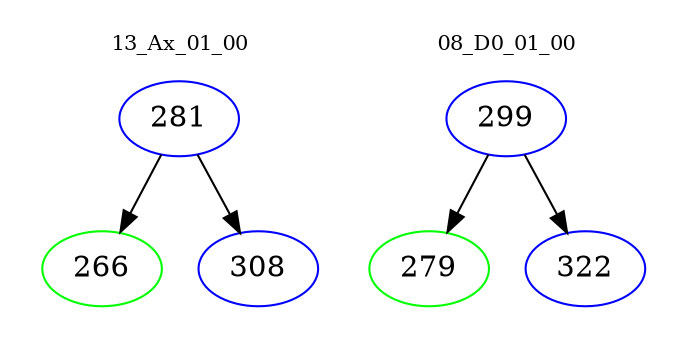 digraph{
subgraph cluster_0 {
color = white
label = "13_Ax_01_00";
fontsize=10;
T0_281 [label="281", color="blue"]
T0_281 -> T0_266 [color="black"]
T0_266 [label="266", color="green"]
T0_281 -> T0_308 [color="black"]
T0_308 [label="308", color="blue"]
}
subgraph cluster_1 {
color = white
label = "08_D0_01_00";
fontsize=10;
T1_299 [label="299", color="blue"]
T1_299 -> T1_279 [color="black"]
T1_279 [label="279", color="green"]
T1_299 -> T1_322 [color="black"]
T1_322 [label="322", color="blue"]
}
}
